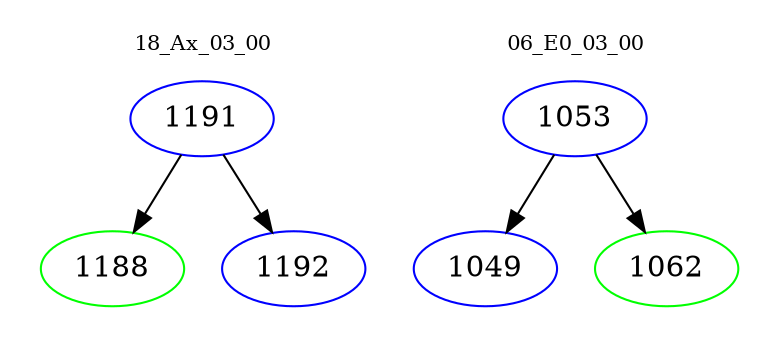 digraph{
subgraph cluster_0 {
color = white
label = "18_Ax_03_00";
fontsize=10;
T0_1191 [label="1191", color="blue"]
T0_1191 -> T0_1188 [color="black"]
T0_1188 [label="1188", color="green"]
T0_1191 -> T0_1192 [color="black"]
T0_1192 [label="1192", color="blue"]
}
subgraph cluster_1 {
color = white
label = "06_E0_03_00";
fontsize=10;
T1_1053 [label="1053", color="blue"]
T1_1053 -> T1_1049 [color="black"]
T1_1049 [label="1049", color="blue"]
T1_1053 -> T1_1062 [color="black"]
T1_1062 [label="1062", color="green"]
}
}
